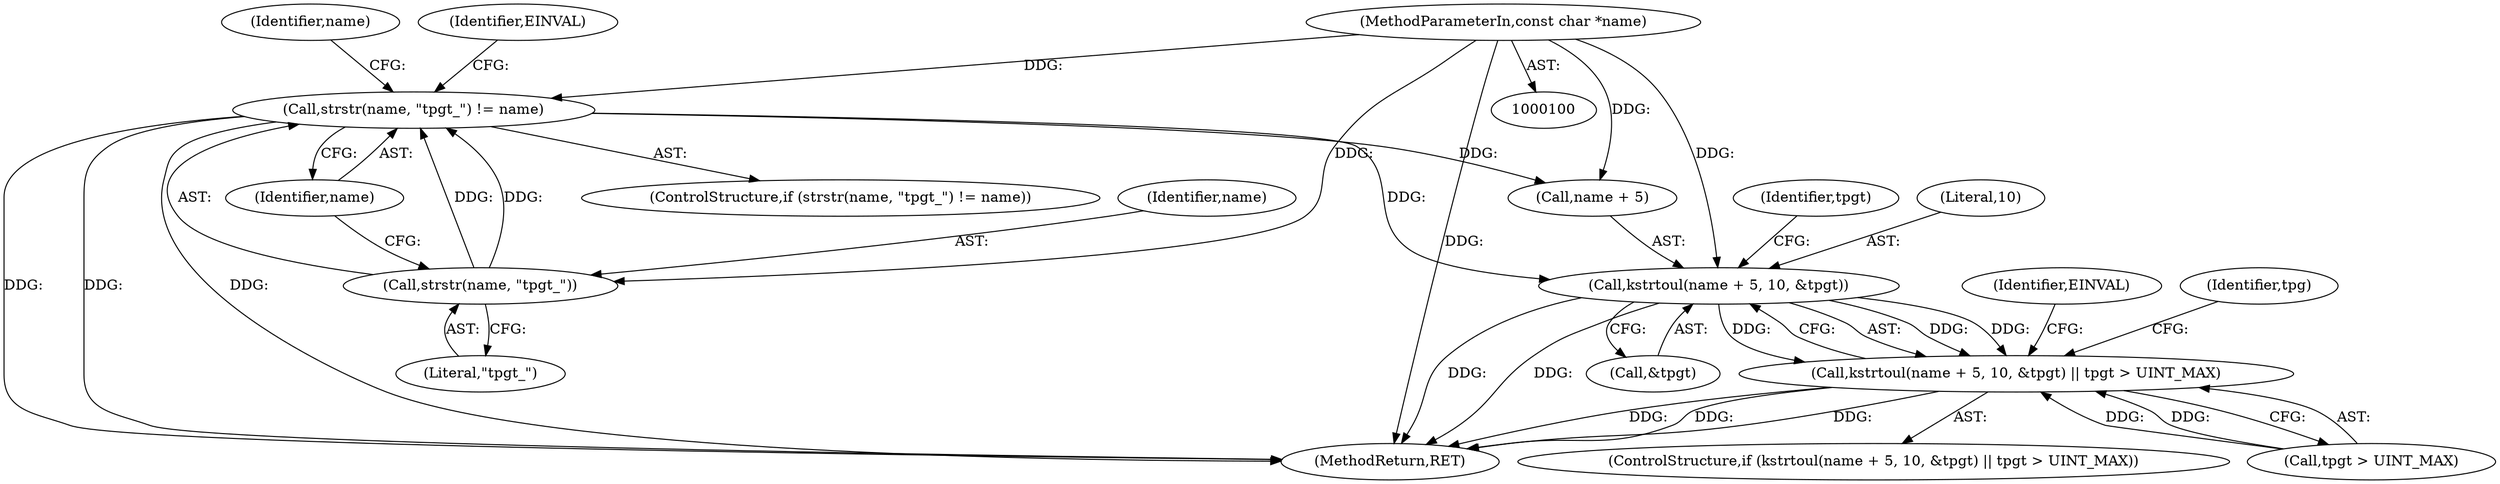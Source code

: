 digraph "1_linux_59c816c1f24df0204e01851431d3bab3eb76719c@del" {
"1000120" [label="(Call,kstrtoul(name + 5, 10, &tpgt))"];
"1000109" [label="(Call,strstr(name, \"tpgt_\") != name)"];
"1000110" [label="(Call,strstr(name, \"tpgt_\"))"];
"1000103" [label="(MethodParameterIn,const char *name)"];
"1000119" [label="(Call,kstrtoul(name + 5, 10, &tpgt) || tpgt > UINT_MAX)"];
"1000111" [label="(Identifier,name)"];
"1000110" [label="(Call,strstr(name, \"tpgt_\"))"];
"1000109" [label="(Call,strstr(name, \"tpgt_\") != name)"];
"1000112" [label="(Literal,\"tpgt_\")"];
"1000120" [label="(Call,kstrtoul(name + 5, 10, &tpgt))"];
"1000128" [label="(Identifier,tpgt)"];
"1000121" [label="(Call,name + 5)"];
"1000124" [label="(Literal,10)"];
"1000119" [label="(Call,kstrtoul(name + 5, 10, &tpgt) || tpgt > UINT_MAX)"];
"1000125" [label="(Call,&tpgt)"];
"1000122" [label="(Identifier,name)"];
"1000108" [label="(ControlStructure,if (strstr(name, \"tpgt_\") != name))"];
"1000103" [label="(MethodParameterIn,const char *name)"];
"1000133" [label="(Identifier,EINVAL)"];
"1000118" [label="(ControlStructure,if (kstrtoul(name + 5, 10, &tpgt) || tpgt > UINT_MAX))"];
"1000127" [label="(Call,tpgt > UINT_MAX)"];
"1000135" [label="(Identifier,tpg)"];
"1000113" [label="(Identifier,name)"];
"1000211" [label="(MethodReturn,RET)"];
"1000117" [label="(Identifier,EINVAL)"];
"1000120" -> "1000119"  [label="AST: "];
"1000120" -> "1000125"  [label="CFG: "];
"1000121" -> "1000120"  [label="AST: "];
"1000124" -> "1000120"  [label="AST: "];
"1000125" -> "1000120"  [label="AST: "];
"1000128" -> "1000120"  [label="CFG: "];
"1000119" -> "1000120"  [label="CFG: "];
"1000120" -> "1000211"  [label="DDG: "];
"1000120" -> "1000211"  [label="DDG: "];
"1000120" -> "1000119"  [label="DDG: "];
"1000120" -> "1000119"  [label="DDG: "];
"1000120" -> "1000119"  [label="DDG: "];
"1000109" -> "1000120"  [label="DDG: "];
"1000103" -> "1000120"  [label="DDG: "];
"1000109" -> "1000108"  [label="AST: "];
"1000109" -> "1000113"  [label="CFG: "];
"1000110" -> "1000109"  [label="AST: "];
"1000113" -> "1000109"  [label="AST: "];
"1000117" -> "1000109"  [label="CFG: "];
"1000122" -> "1000109"  [label="CFG: "];
"1000109" -> "1000211"  [label="DDG: "];
"1000109" -> "1000211"  [label="DDG: "];
"1000109" -> "1000211"  [label="DDG: "];
"1000110" -> "1000109"  [label="DDG: "];
"1000110" -> "1000109"  [label="DDG: "];
"1000103" -> "1000109"  [label="DDG: "];
"1000109" -> "1000121"  [label="DDG: "];
"1000110" -> "1000112"  [label="CFG: "];
"1000111" -> "1000110"  [label="AST: "];
"1000112" -> "1000110"  [label="AST: "];
"1000113" -> "1000110"  [label="CFG: "];
"1000103" -> "1000110"  [label="DDG: "];
"1000103" -> "1000100"  [label="AST: "];
"1000103" -> "1000211"  [label="DDG: "];
"1000103" -> "1000121"  [label="DDG: "];
"1000119" -> "1000118"  [label="AST: "];
"1000119" -> "1000127"  [label="CFG: "];
"1000127" -> "1000119"  [label="AST: "];
"1000133" -> "1000119"  [label="CFG: "];
"1000135" -> "1000119"  [label="CFG: "];
"1000119" -> "1000211"  [label="DDG: "];
"1000119" -> "1000211"  [label="DDG: "];
"1000119" -> "1000211"  [label="DDG: "];
"1000127" -> "1000119"  [label="DDG: "];
"1000127" -> "1000119"  [label="DDG: "];
}
